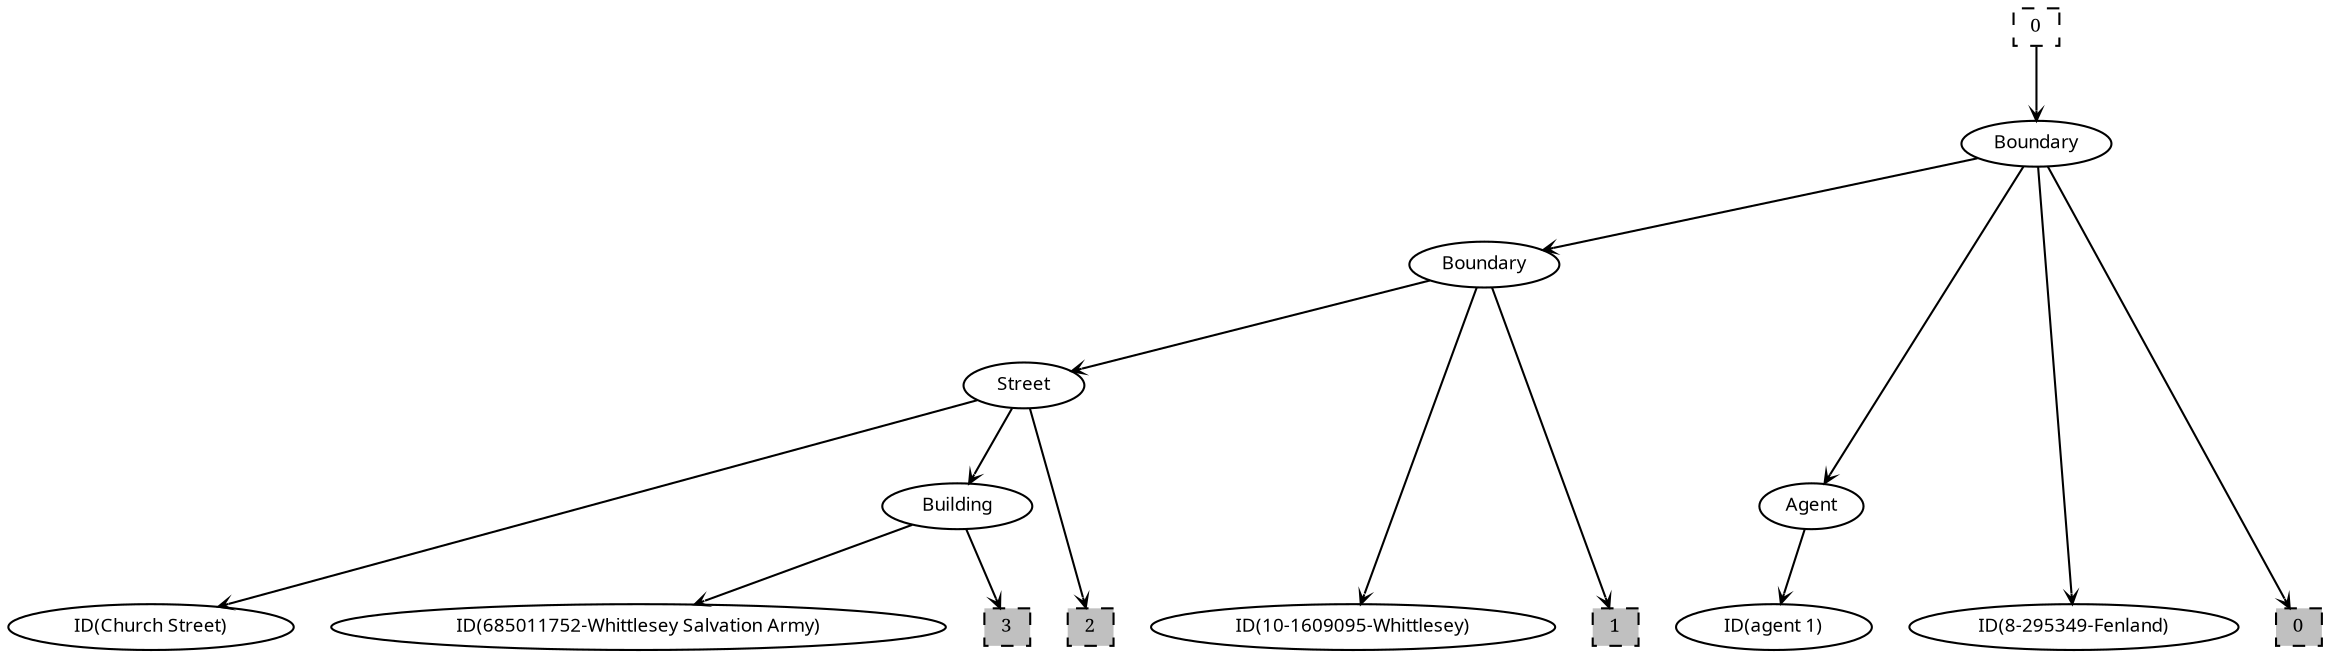 digraph "b" {
newrank = true;
stylesheet = "style.css";
r0 [ label="0", style="dashed", shape=box, width=.28, height=.18, fontname="serif", fontsize=9.0 ];
{ rank=source; r0 };
v0 [ label="Boundary", shape=ellipse, id="v0_Boundary" fontname="sans-serif", fontsize=9.0,fixedsize=true, width=1.000000, height=.30 ];
v1 [ label="Boundary", shape=ellipse, id="v1_Boundary" fontname="sans-serif", fontsize=9.0,fixedsize=true, width=1.000000, height=.30 ];
v2 [ label="Agent", shape=ellipse, id="v2_Agent" fontname="sans-serif", fontsize=9.0,fixedsize=true, width=0.700000, height=.30 ];
v3 [ label="ID(8-295349-Fenland)", shape=ellipse, id="v3_ID(8-295349-Fenland)" fontname="sans-serif", fontsize=9.0,fixedsize=true, width=2.200000, height=.30 ];
v4 [ label="Street", shape=ellipse, id="v4_Street" fontname="sans-serif", fontsize=9.0,fixedsize=true, width=0.800000, height=.30 ];
v5 [ label="ID(10-1609095-Whittlesey)", shape=ellipse, id="v5_ID(10-1609095-Whittlesey)" fontname="sans-serif", fontsize=9.0,fixedsize=true, width=2.700000, height=.30 ];
v6 [ label="ID(Church Street)", shape=ellipse, id="v6_ID(Church Street)" fontname="sans-serif", fontsize=9.0,fixedsize=true, width=1.900000, height=.30 ];
v7 [ label="Building", shape=ellipse, id="v7_Building" fontname="sans-serif", fontsize=9.0,fixedsize=true, width=1.000000, height=.30 ];
v8 [ label="ID(685011752-Whittlesey Salvation Army)", shape=ellipse, id="v8_ID(685011752-Whittlesey Salvation Army)" fontname="sans-serif", fontsize=9.0,fixedsize=true, width=4.100000, height=.30 ];
v9 [ label="ID(agent 1)", shape=ellipse, id="v9_ID(agent 1)" fontname="sans-serif", fontsize=9.0,fixedsize=true, width=1.300000, height=.30 ];
s0 [ label="0", style="filled,dashed", fillcolor="gray", shape=box, width=.28, height=.18, fontname="serif", fontsize=9.0 ];
s1 [ label="1", style="filled,dashed", fillcolor="gray", shape=box, width=.28, height=.18, fontname="serif", fontsize=9.0 ];
s2 [ label="2", style="filled,dashed", fillcolor="gray", shape=box, width=.28, height=.18, fontname="serif", fontsize=9.0 ];
s3 [ label="3", style="filled,dashed", fillcolor="gray", shape=box, width=.28, height=.18, fontname="serif", fontsize=9.0 ];
{ rank=same; v0 };
{ rank=same; v1 };
{ rank=same; v4 };
{ rank=same; v7; v2 };
{ rank=same; v9; v8; v6; v5; v3 };
{ rank=sink; s0; s1; s2; s3 };
r0 -> v0 [ arrowhead="vee", arrowsize=0.5 ];
v0 -> v1 [ arrowhead="vee", arrowsize=0.5 ];
v0 -> v2 [ arrowhead="vee", arrowsize=0.5 ];
v0 -> v3 [ arrowhead="vee", arrowsize=0.5 ];
v1 -> v4 [ arrowhead="vee", arrowsize=0.5 ];
v1 -> v5 [ arrowhead="vee", arrowsize=0.5 ];
v2 -> v9 [ arrowhead="vee", arrowsize=0.5 ];
v4 -> v6 [ arrowhead="vee", arrowsize=0.5 ];
v4 -> v7 [ arrowhead="vee", arrowsize=0.5 ];
v7 -> v8 [ arrowhead="vee", arrowsize=0.5 ];
v0 -> s0 [ arrowhead="vee", arrowsize=0.5 ];
v1 -> s1 [ arrowhead="vee", arrowsize=0.5 ];
v4 -> s2 [ arrowhead="vee", arrowsize=0.5 ];
v7 -> s3 [ arrowhead="vee", arrowsize=0.5 ];
edge [ color=green, arrowhead=none, arrowtail=none, arrowsize=0.3 ];
}